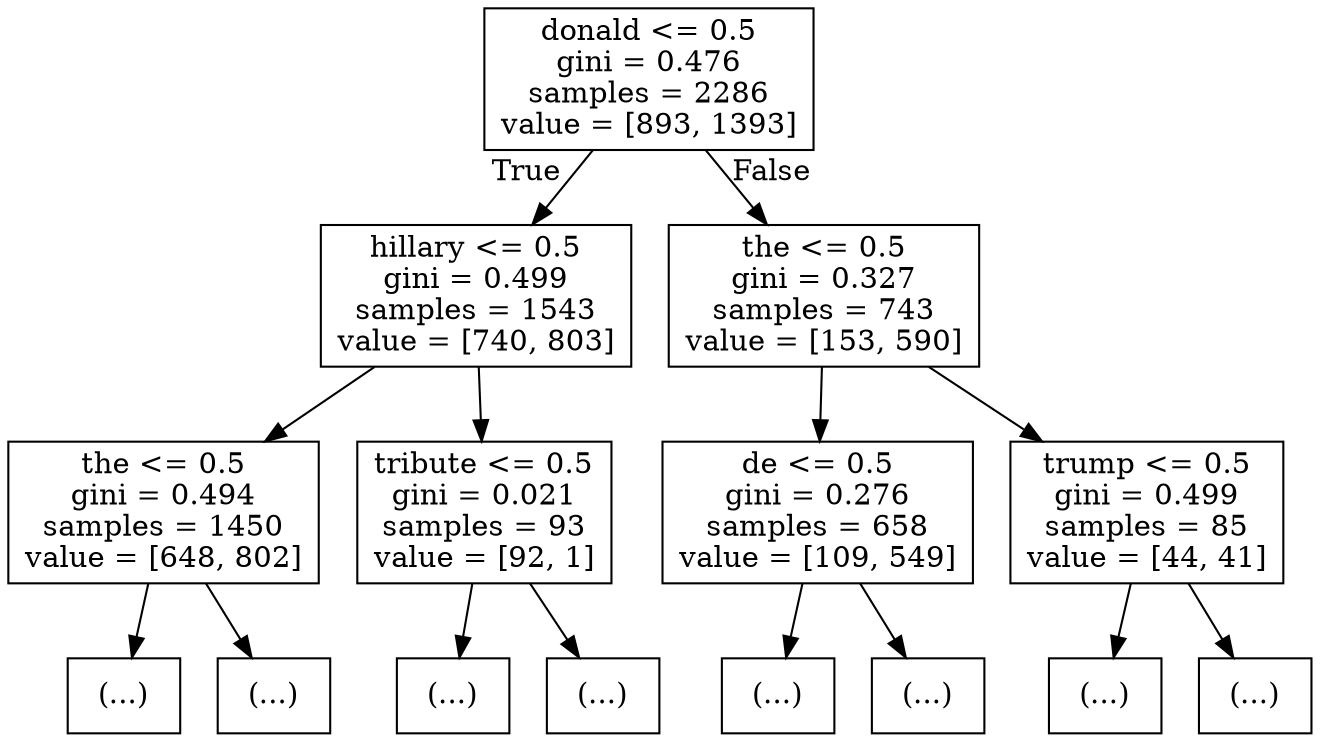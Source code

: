 digraph Tree {
node [shape=box] ;
0 [label="donald <= 0.5\ngini = 0.476\nsamples = 2286\nvalue = [893, 1393]"] ;
1 [label="hillary <= 0.5\ngini = 0.499\nsamples = 1543\nvalue = [740, 803]"] ;
0 -> 1 [labeldistance=2.5, labelangle=45, headlabel="True"] ;
2 [label="the <= 0.5\ngini = 0.494\nsamples = 1450\nvalue = [648, 802]"] ;
1 -> 2 ;
3 [label="(...)"] ;
2 -> 3 ;
58 [label="(...)"] ;
2 -> 58 ;
87 [label="tribute <= 0.5\ngini = 0.021\nsamples = 93\nvalue = [92, 1]"] ;
1 -> 87 ;
88 [label="(...)"] ;
87 -> 88 ;
89 [label="(...)"] ;
87 -> 89 ;
90 [label="the <= 0.5\ngini = 0.327\nsamples = 743\nvalue = [153, 590]"] ;
0 -> 90 [labeldistance=2.5, labelangle=-45, headlabel="False"] ;
91 [label="de <= 0.5\ngini = 0.276\nsamples = 658\nvalue = [109, 549]"] ;
90 -> 91 ;
92 [label="(...)"] ;
91 -> 92 ;
153 [label="(...)"] ;
91 -> 153 ;
154 [label="trump <= 0.5\ngini = 0.499\nsamples = 85\nvalue = [44, 41]"] ;
90 -> 154 ;
155 [label="(...)"] ;
154 -> 155 ;
156 [label="(...)"] ;
154 -> 156 ;
}